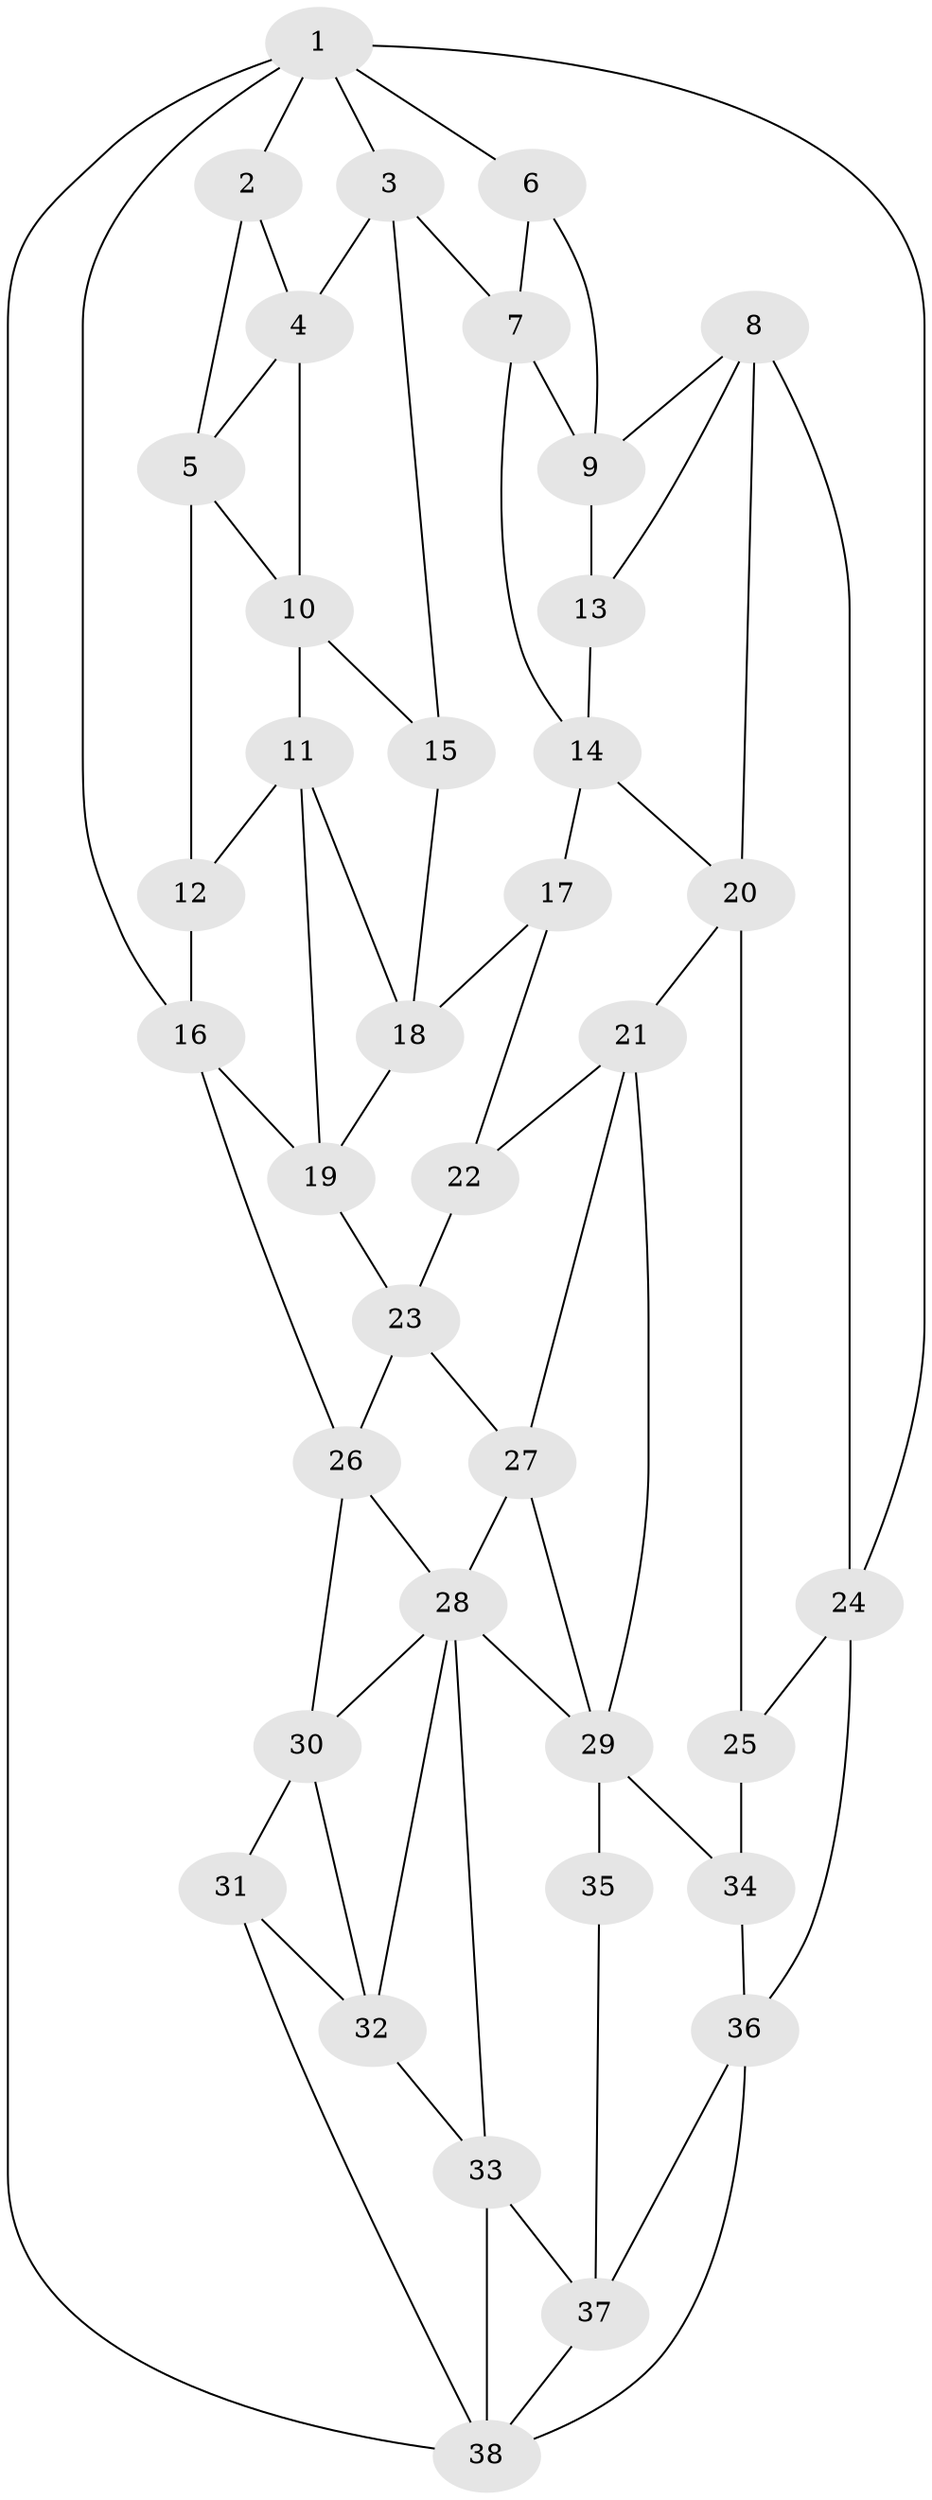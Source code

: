 // original degree distribution, {3: 0.02666666666666667, 4: 0.25333333333333335, 5: 0.5066666666666667, 6: 0.21333333333333335}
// Generated by graph-tools (version 1.1) at 2025/27/03/09/25 03:27:03]
// undirected, 38 vertices, 73 edges
graph export_dot {
graph [start="1"]
  node [color=gray90,style=filled];
  1;
  2;
  3;
  4;
  5;
  6;
  7;
  8;
  9;
  10;
  11;
  12;
  13;
  14;
  15;
  16;
  17;
  18;
  19;
  20;
  21;
  22;
  23;
  24;
  25;
  26;
  27;
  28;
  29;
  30;
  31;
  32;
  33;
  34;
  35;
  36;
  37;
  38;
  1 -- 2 [weight=1.0];
  1 -- 3 [weight=1.0];
  1 -- 6 [weight=1.0];
  1 -- 16 [weight=1.0];
  1 -- 24 [weight=1.0];
  1 -- 38 [weight=1.0];
  2 -- 4 [weight=1.0];
  2 -- 5 [weight=1.0];
  3 -- 4 [weight=1.0];
  3 -- 7 [weight=1.0];
  3 -- 15 [weight=1.0];
  4 -- 5 [weight=1.0];
  4 -- 10 [weight=1.0];
  5 -- 10 [weight=1.0];
  5 -- 12 [weight=1.0];
  6 -- 7 [weight=1.0];
  6 -- 9 [weight=1.0];
  7 -- 9 [weight=1.0];
  7 -- 14 [weight=1.0];
  8 -- 9 [weight=1.0];
  8 -- 13 [weight=1.0];
  8 -- 20 [weight=1.0];
  8 -- 24 [weight=1.0];
  9 -- 13 [weight=1.0];
  10 -- 11 [weight=1.0];
  10 -- 15 [weight=1.0];
  11 -- 12 [weight=1.0];
  11 -- 18 [weight=1.0];
  11 -- 19 [weight=1.0];
  12 -- 16 [weight=1.0];
  13 -- 14 [weight=1.0];
  14 -- 17 [weight=1.0];
  14 -- 20 [weight=1.0];
  15 -- 18 [weight=1.0];
  16 -- 19 [weight=1.0];
  16 -- 26 [weight=1.0];
  17 -- 18 [weight=1.0];
  17 -- 22 [weight=2.0];
  18 -- 19 [weight=1.0];
  19 -- 23 [weight=1.0];
  20 -- 21 [weight=1.0];
  20 -- 25 [weight=1.0];
  21 -- 22 [weight=1.0];
  21 -- 27 [weight=1.0];
  21 -- 29 [weight=1.0];
  22 -- 23 [weight=1.0];
  23 -- 26 [weight=1.0];
  23 -- 27 [weight=1.0];
  24 -- 25 [weight=1.0];
  24 -- 36 [weight=2.0];
  25 -- 34 [weight=2.0];
  26 -- 28 [weight=1.0];
  26 -- 30 [weight=1.0];
  27 -- 28 [weight=1.0];
  27 -- 29 [weight=1.0];
  28 -- 29 [weight=1.0];
  28 -- 30 [weight=1.0];
  28 -- 32 [weight=1.0];
  28 -- 33 [weight=1.0];
  29 -- 34 [weight=1.0];
  29 -- 35 [weight=2.0];
  30 -- 31 [weight=1.0];
  30 -- 32 [weight=1.0];
  31 -- 32 [weight=1.0];
  31 -- 38 [weight=1.0];
  32 -- 33 [weight=1.0];
  33 -- 37 [weight=1.0];
  33 -- 38 [weight=1.0];
  34 -- 36 [weight=1.0];
  35 -- 37 [weight=1.0];
  36 -- 37 [weight=1.0];
  36 -- 38 [weight=1.0];
  37 -- 38 [weight=1.0];
}
